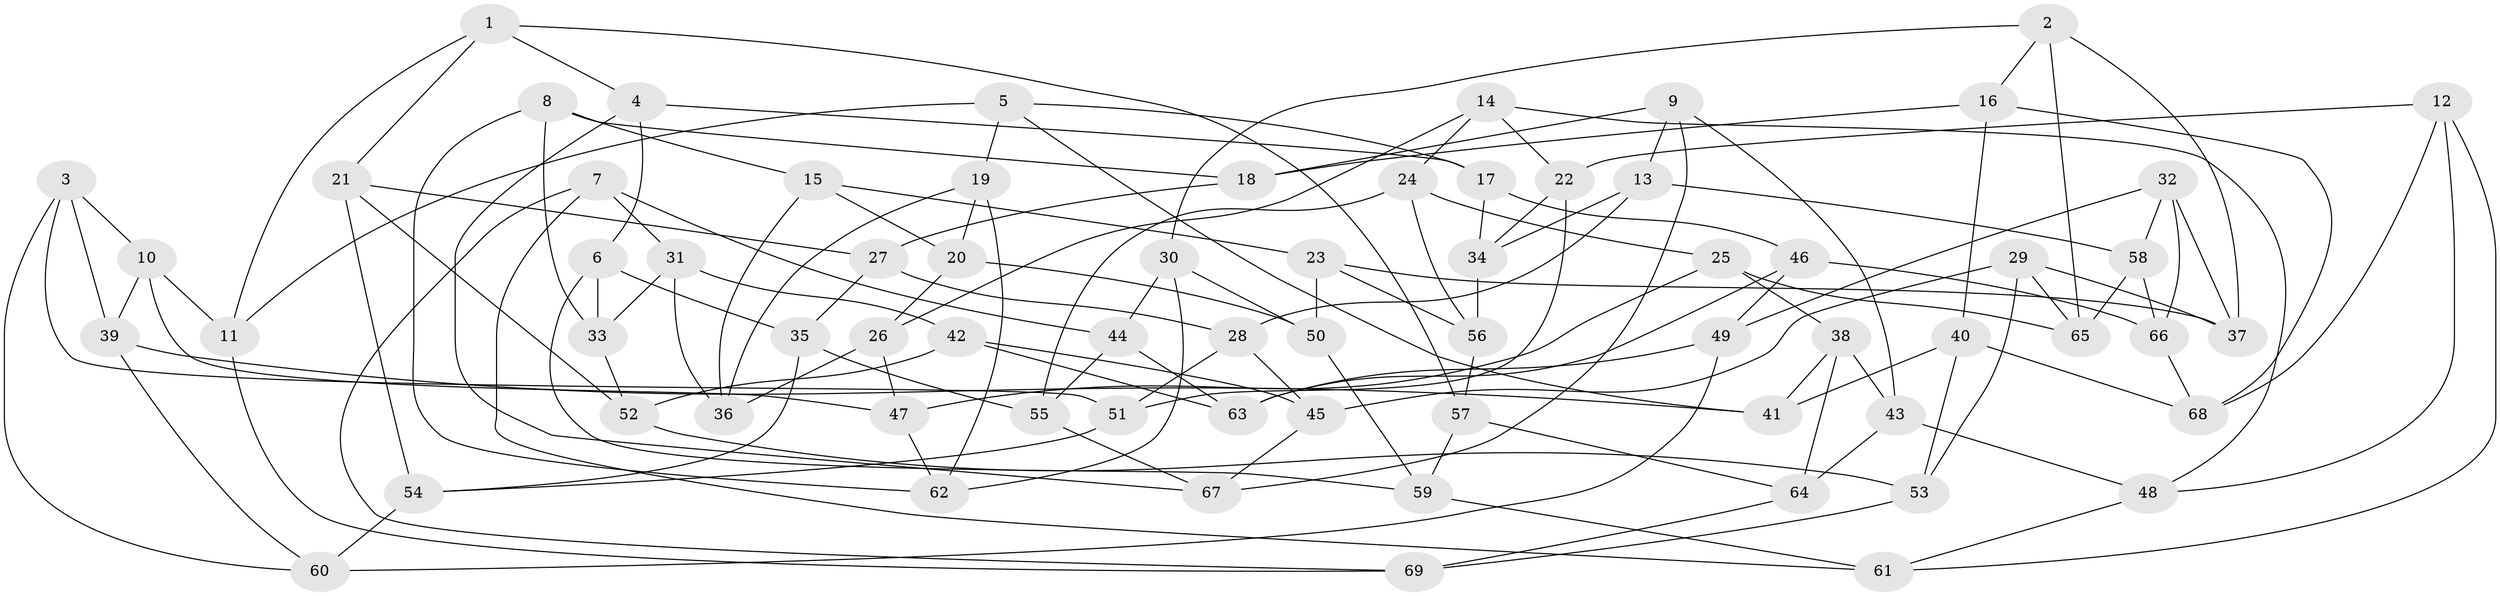 // coarse degree distribution, {8: 0.09523809523809523, 7: 0.2857142857142857, 9: 0.09523809523809523, 5: 0.09523809523809523, 6: 0.19047619047619047, 3: 0.09523809523809523, 10: 0.047619047619047616, 2: 0.047619047619047616, 4: 0.047619047619047616}
// Generated by graph-tools (version 1.1) at 2025/53/03/04/25 22:53:59]
// undirected, 69 vertices, 138 edges
graph export_dot {
  node [color=gray90,style=filled];
  1;
  2;
  3;
  4;
  5;
  6;
  7;
  8;
  9;
  10;
  11;
  12;
  13;
  14;
  15;
  16;
  17;
  18;
  19;
  20;
  21;
  22;
  23;
  24;
  25;
  26;
  27;
  28;
  29;
  30;
  31;
  32;
  33;
  34;
  35;
  36;
  37;
  38;
  39;
  40;
  41;
  42;
  43;
  44;
  45;
  46;
  47;
  48;
  49;
  50;
  51;
  52;
  53;
  54;
  55;
  56;
  57;
  58;
  59;
  60;
  61;
  62;
  63;
  64;
  65;
  66;
  67;
  68;
  69;
  1 -- 57;
  1 -- 11;
  1 -- 4;
  1 -- 21;
  2 -- 65;
  2 -- 37;
  2 -- 30;
  2 -- 16;
  3 -- 10;
  3 -- 51;
  3 -- 39;
  3 -- 60;
  4 -- 6;
  4 -- 67;
  4 -- 17;
  5 -- 17;
  5 -- 19;
  5 -- 11;
  5 -- 41;
  6 -- 33;
  6 -- 59;
  6 -- 35;
  7 -- 44;
  7 -- 31;
  7 -- 61;
  7 -- 69;
  8 -- 18;
  8 -- 33;
  8 -- 15;
  8 -- 62;
  9 -- 18;
  9 -- 43;
  9 -- 67;
  9 -- 13;
  10 -- 47;
  10 -- 39;
  10 -- 11;
  11 -- 69;
  12 -- 61;
  12 -- 22;
  12 -- 68;
  12 -- 48;
  13 -- 58;
  13 -- 34;
  13 -- 28;
  14 -- 22;
  14 -- 24;
  14 -- 48;
  14 -- 26;
  15 -- 36;
  15 -- 20;
  15 -- 23;
  16 -- 40;
  16 -- 18;
  16 -- 68;
  17 -- 46;
  17 -- 34;
  18 -- 27;
  19 -- 20;
  19 -- 62;
  19 -- 36;
  20 -- 50;
  20 -- 26;
  21 -- 54;
  21 -- 52;
  21 -- 27;
  22 -- 34;
  22 -- 51;
  23 -- 37;
  23 -- 50;
  23 -- 56;
  24 -- 25;
  24 -- 56;
  24 -- 55;
  25 -- 38;
  25 -- 65;
  25 -- 47;
  26 -- 36;
  26 -- 47;
  27 -- 35;
  27 -- 28;
  28 -- 45;
  28 -- 51;
  29 -- 45;
  29 -- 37;
  29 -- 53;
  29 -- 65;
  30 -- 62;
  30 -- 44;
  30 -- 50;
  31 -- 33;
  31 -- 36;
  31 -- 42;
  32 -- 58;
  32 -- 66;
  32 -- 37;
  32 -- 49;
  33 -- 52;
  34 -- 56;
  35 -- 55;
  35 -- 54;
  38 -- 43;
  38 -- 41;
  38 -- 64;
  39 -- 60;
  39 -- 41;
  40 -- 68;
  40 -- 53;
  40 -- 41;
  42 -- 63;
  42 -- 52;
  42 -- 45;
  43 -- 64;
  43 -- 48;
  44 -- 55;
  44 -- 63;
  45 -- 67;
  46 -- 63;
  46 -- 49;
  46 -- 66;
  47 -- 62;
  48 -- 61;
  49 -- 60;
  49 -- 63;
  50 -- 59;
  51 -- 54;
  52 -- 53;
  53 -- 69;
  54 -- 60;
  55 -- 67;
  56 -- 57;
  57 -- 59;
  57 -- 64;
  58 -- 66;
  58 -- 65;
  59 -- 61;
  64 -- 69;
  66 -- 68;
}
